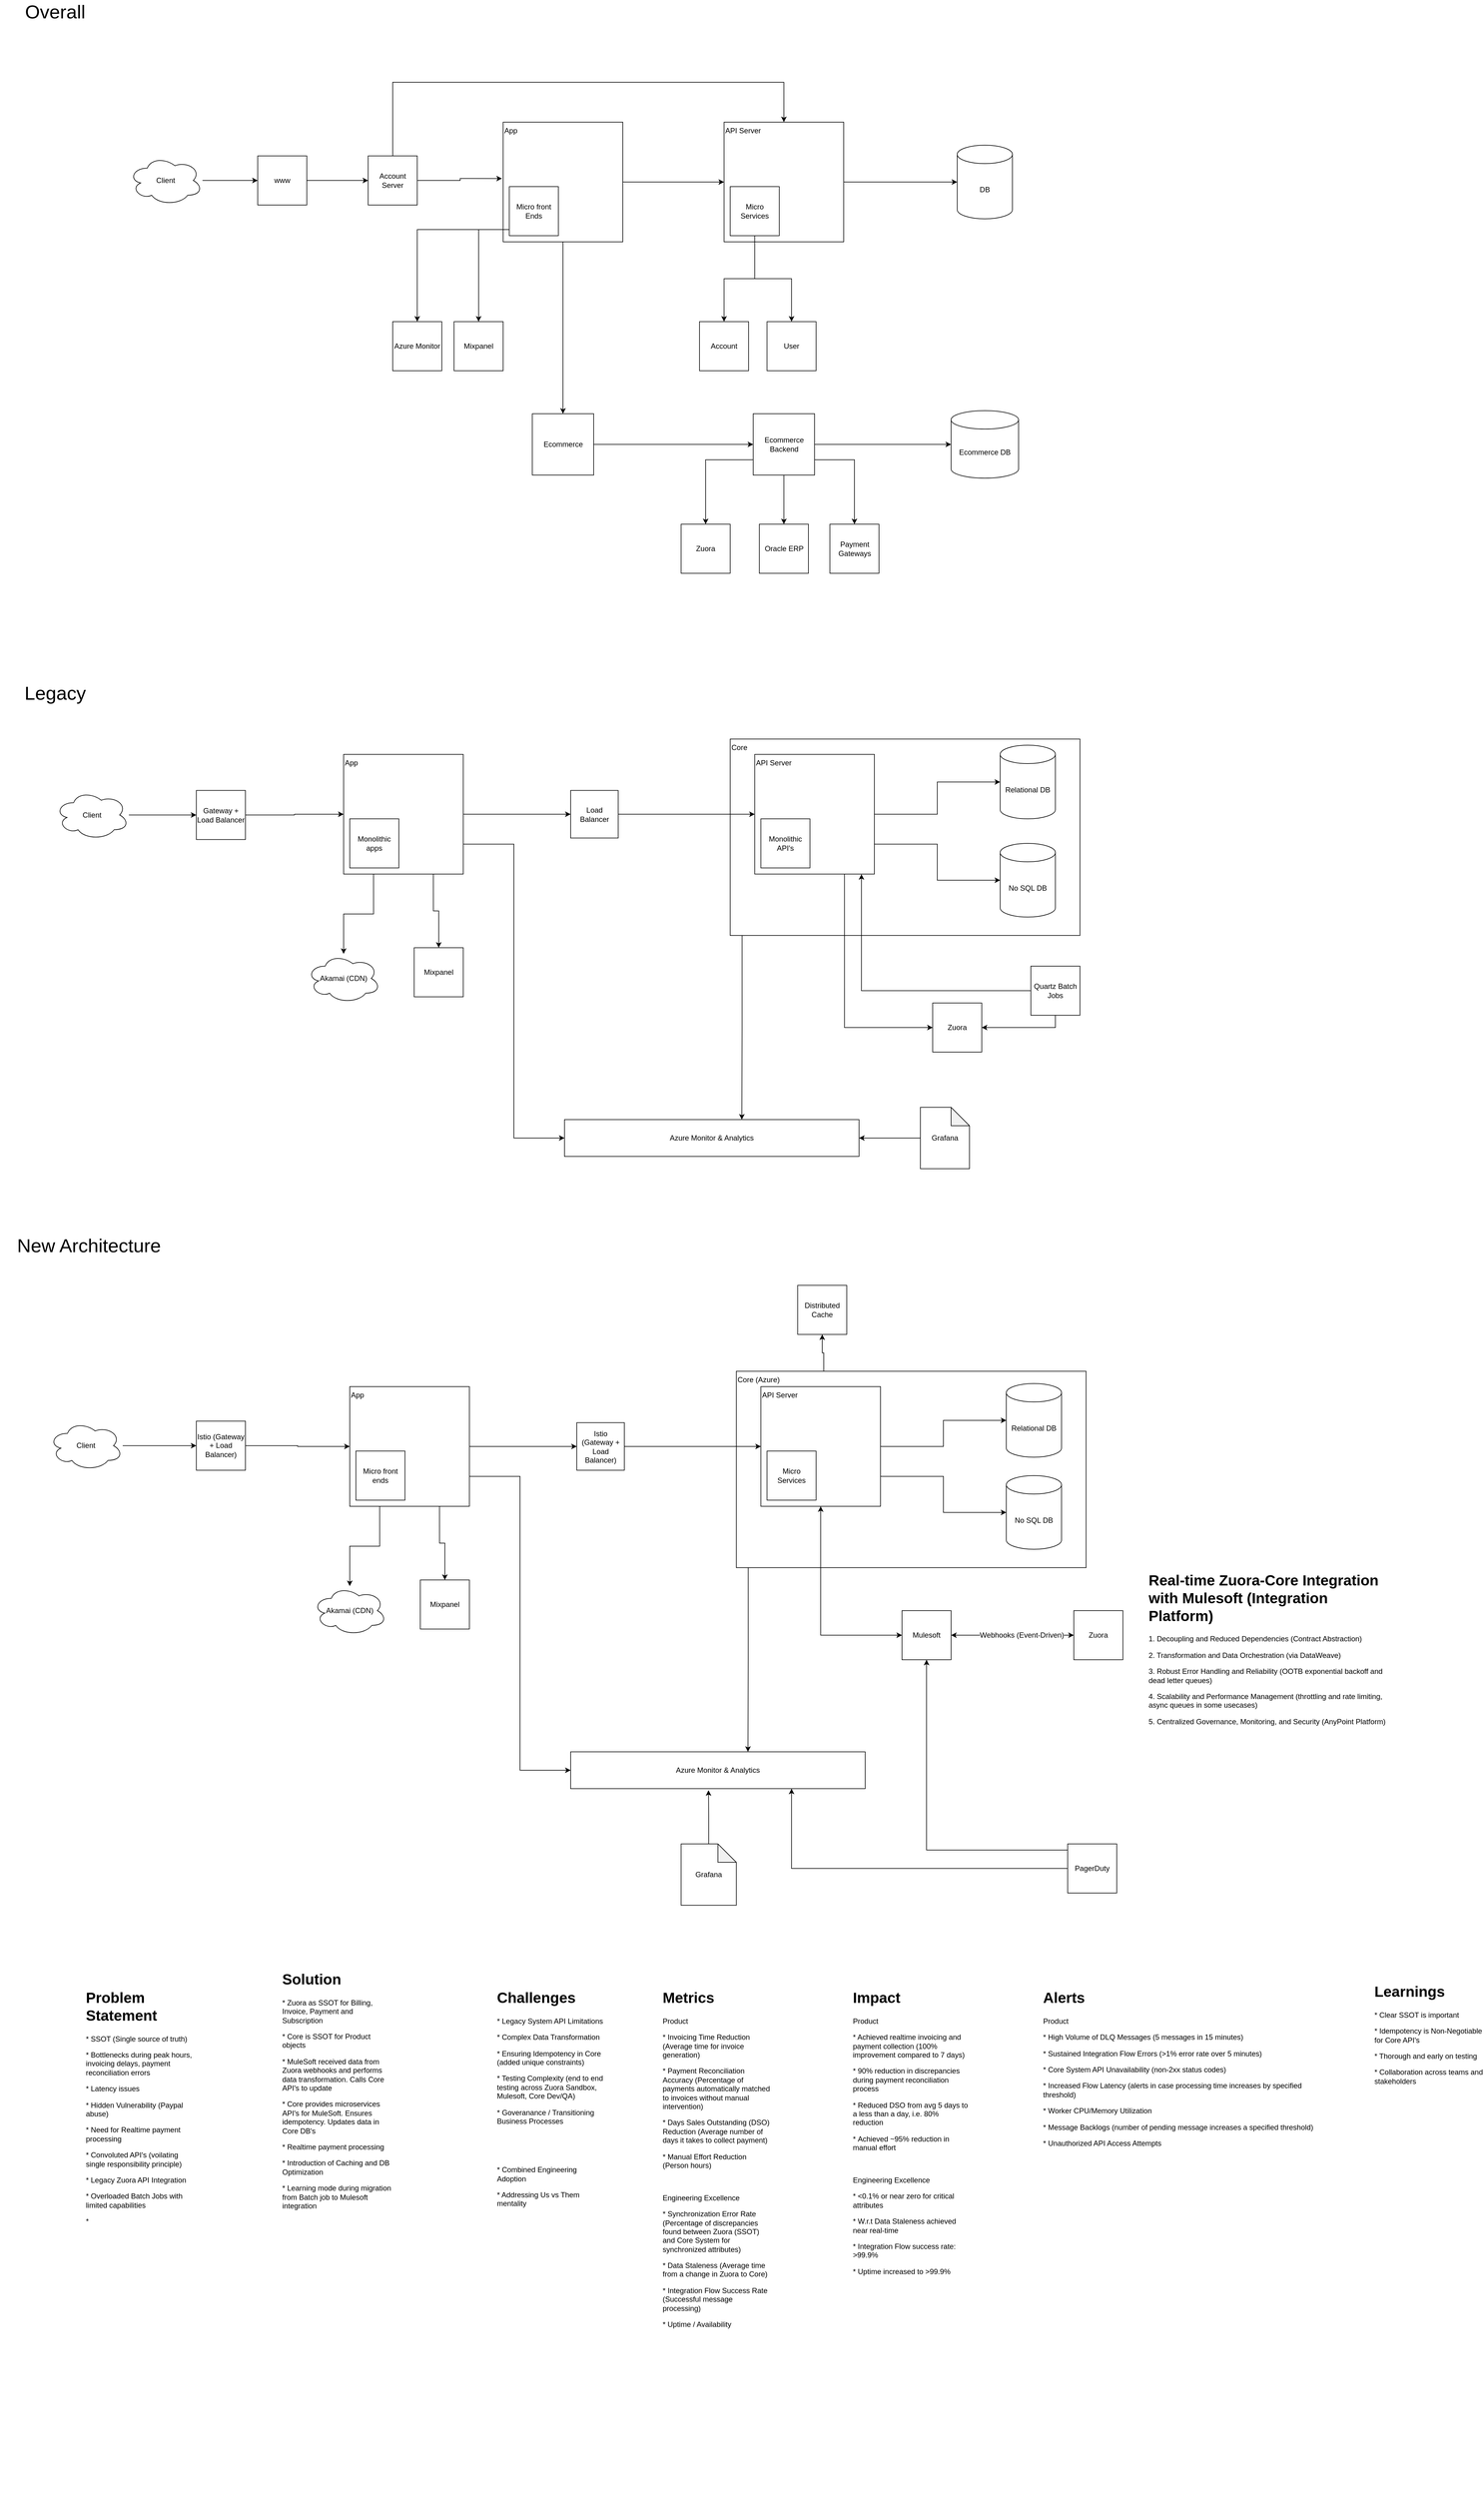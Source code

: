 <mxfile version="27.0.9">
  <diagram id="IMSYoiz-ZVZS9IROqF-L" name="docusign">
    <mxGraphModel dx="4740" dy="3552" grid="1" gridSize="10" guides="1" tooltips="1" connect="1" arrows="1" fold="1" page="1" pageScale="1" pageWidth="850" pageHeight="1100" math="0" shadow="0">
      <root>
        <mxCell id="0" />
        <mxCell id="1" parent="0" />
        <mxCell id="Cn7PhgXpEjRJoCyLhgI9-1" style="edgeStyle=orthogonalEdgeStyle;rounded=0;orthogonalLoop=1;jettySize=auto;html=1;exitX=1;exitY=0.5;exitDx=0;exitDy=0;entryX=0;entryY=0.5;entryDx=0;entryDy=0;" parent="1" source="Cn7PhgXpEjRJoCyLhgI9-5" target="Cn7PhgXpEjRJoCyLhgI9-25" edge="1">
          <mxGeometry relative="1" as="geometry" />
        </mxCell>
        <mxCell id="Cn7PhgXpEjRJoCyLhgI9-2" style="edgeStyle=orthogonalEdgeStyle;rounded=0;orthogonalLoop=1;jettySize=auto;html=1;exitX=0.75;exitY=1;exitDx=0;exitDy=0;entryX=0.5;entryY=0;entryDx=0;entryDy=0;" parent="1" source="Cn7PhgXpEjRJoCyLhgI9-5" target="Cn7PhgXpEjRJoCyLhgI9-12" edge="1">
          <mxGeometry relative="1" as="geometry" />
        </mxCell>
        <mxCell id="Cn7PhgXpEjRJoCyLhgI9-3" value="" style="edgeStyle=orthogonalEdgeStyle;rounded=0;orthogonalLoop=1;jettySize=auto;html=1;entryX=0;entryY=0.5;entryDx=0;entryDy=0;exitX=1;exitY=0.75;exitDx=0;exitDy=0;" parent="1" source="Cn7PhgXpEjRJoCyLhgI9-5" target="Cn7PhgXpEjRJoCyLhgI9-26" edge="1">
          <mxGeometry relative="1" as="geometry" />
        </mxCell>
        <mxCell id="Cn7PhgXpEjRJoCyLhgI9-4" style="edgeStyle=orthogonalEdgeStyle;rounded=0;orthogonalLoop=1;jettySize=auto;html=1;exitX=0.25;exitY=1;exitDx=0;exitDy=0;" parent="1" source="Cn7PhgXpEjRJoCyLhgI9-5" target="Cn7PhgXpEjRJoCyLhgI9-27" edge="1">
          <mxGeometry relative="1" as="geometry" />
        </mxCell>
        <mxCell id="Cn7PhgXpEjRJoCyLhgI9-5" value="App" style="whiteSpace=wrap;html=1;aspect=fixed;movable=1;resizable=1;rotatable=1;deletable=1;editable=1;locked=0;connectable=1;align=left;verticalAlign=top;" parent="1" vertex="1">
          <mxGeometry x="600" y="165" width="195" height="195" as="geometry" />
        </mxCell>
        <mxCell id="Cn7PhgXpEjRJoCyLhgI9-6" style="edgeStyle=orthogonalEdgeStyle;rounded=0;orthogonalLoop=1;jettySize=auto;html=1;entryX=0;entryY=0.5;entryDx=0;entryDy=0;" parent="1" source="Cn7PhgXpEjRJoCyLhgI9-7" target="Cn7PhgXpEjRJoCyLhgI9-9" edge="1">
          <mxGeometry relative="1" as="geometry" />
        </mxCell>
        <mxCell id="Cn7PhgXpEjRJoCyLhgI9-7" value="Client" style="ellipse;shape=cloud;whiteSpace=wrap;html=1;" parent="1" vertex="1">
          <mxGeometry x="130" y="223.75" width="120" height="80" as="geometry" />
        </mxCell>
        <mxCell id="Cn7PhgXpEjRJoCyLhgI9-8" style="edgeStyle=orthogonalEdgeStyle;rounded=0;orthogonalLoop=1;jettySize=auto;html=1;entryX=0;entryY=0.5;entryDx=0;entryDy=0;" parent="1" source="Cn7PhgXpEjRJoCyLhgI9-9" target="Cn7PhgXpEjRJoCyLhgI9-5" edge="1">
          <mxGeometry relative="1" as="geometry">
            <mxPoint x="220" y="262.5" as="targetPoint" />
          </mxGeometry>
        </mxCell>
        <mxCell id="Cn7PhgXpEjRJoCyLhgI9-9" value="Gateway + Load Balancer" style="whiteSpace=wrap;html=1;aspect=fixed;" parent="1" vertex="1">
          <mxGeometry x="360" y="223.75" width="80" height="80" as="geometry" />
        </mxCell>
        <mxCell id="Cn7PhgXpEjRJoCyLhgI9-10" value="Core" style="rounded=0;whiteSpace=wrap;html=1;align=left;verticalAlign=top;" parent="1" vertex="1">
          <mxGeometry x="1230" y="140" width="570" height="320" as="geometry" />
        </mxCell>
        <mxCell id="Cn7PhgXpEjRJoCyLhgI9-11" value="Monolithic apps" style="whiteSpace=wrap;html=1;aspect=fixed;movable=1;resizable=1;rotatable=1;deletable=1;editable=1;locked=0;connectable=1;" parent="1" vertex="1">
          <mxGeometry x="610" y="270" width="80" height="80" as="geometry" />
        </mxCell>
        <mxCell id="Cn7PhgXpEjRJoCyLhgI9-12" value="Mixpanel" style="whiteSpace=wrap;html=1;aspect=fixed;" parent="1" vertex="1">
          <mxGeometry x="715" y="480" width="80" height="80" as="geometry" />
        </mxCell>
        <mxCell id="Cn7PhgXpEjRJoCyLhgI9-13" style="edgeStyle=orthogonalEdgeStyle;rounded=0;orthogonalLoop=1;jettySize=auto;html=1;exitX=0.034;exitY=1.001;exitDx=0;exitDy=0;entryX=0.602;entryY=0;entryDx=0;entryDy=0;entryPerimeter=0;exitPerimeter=0;" parent="1" source="Cn7PhgXpEjRJoCyLhgI9-10" target="Cn7PhgXpEjRJoCyLhgI9-26" edge="1">
          <mxGeometry relative="1" as="geometry" />
        </mxCell>
        <mxCell id="Cn7PhgXpEjRJoCyLhgI9-14" style="edgeStyle=orthogonalEdgeStyle;rounded=0;orthogonalLoop=1;jettySize=auto;html=1;exitX=0.75;exitY=1;exitDx=0;exitDy=0;entryX=0;entryY=0.5;entryDx=0;entryDy=0;" parent="1" source="Cn7PhgXpEjRJoCyLhgI9-15" target="Cn7PhgXpEjRJoCyLhgI9-19" edge="1">
          <mxGeometry relative="1" as="geometry" />
        </mxCell>
        <mxCell id="Cn7PhgXpEjRJoCyLhgI9-15" value="API Server" style="whiteSpace=wrap;html=1;aspect=fixed;movable=1;resizable=1;rotatable=1;deletable=1;editable=1;locked=0;connectable=1;align=left;verticalAlign=top;" parent="1" vertex="1">
          <mxGeometry x="1270" y="165" width="195" height="195" as="geometry" />
        </mxCell>
        <mxCell id="Cn7PhgXpEjRJoCyLhgI9-16" value="Monolithic API&#39;s" style="whiteSpace=wrap;html=1;aspect=fixed;" parent="1" vertex="1">
          <mxGeometry x="1280" y="270" width="80" height="80" as="geometry" />
        </mxCell>
        <mxCell id="Cn7PhgXpEjRJoCyLhgI9-17" value="Relational DB" style="shape=cylinder3;whiteSpace=wrap;html=1;boundedLbl=1;backgroundOutline=1;size=15;" parent="1" vertex="1">
          <mxGeometry x="1670" y="150" width="90" height="120" as="geometry" />
        </mxCell>
        <mxCell id="Cn7PhgXpEjRJoCyLhgI9-18" style="edgeStyle=orthogonalEdgeStyle;rounded=0;orthogonalLoop=1;jettySize=auto;html=1;entryX=0;entryY=0.5;entryDx=0;entryDy=0;entryPerimeter=0;" parent="1" source="Cn7PhgXpEjRJoCyLhgI9-15" target="Cn7PhgXpEjRJoCyLhgI9-17" edge="1">
          <mxGeometry relative="1" as="geometry">
            <mxPoint x="1705" y="410" as="targetPoint" />
          </mxGeometry>
        </mxCell>
        <mxCell id="Cn7PhgXpEjRJoCyLhgI9-19" value="Zuora" style="whiteSpace=wrap;html=1;aspect=fixed;align=center;verticalAlign=middle;" parent="1" vertex="1">
          <mxGeometry x="1560" y="570" width="80" height="80" as="geometry" />
        </mxCell>
        <mxCell id="Cn7PhgXpEjRJoCyLhgI9-20" value="No SQL DB" style="shape=cylinder3;whiteSpace=wrap;html=1;boundedLbl=1;backgroundOutline=1;size=15;" parent="1" vertex="1">
          <mxGeometry x="1670" y="310" width="90" height="120" as="geometry" />
        </mxCell>
        <mxCell id="Cn7PhgXpEjRJoCyLhgI9-21" style="edgeStyle=orthogonalEdgeStyle;rounded=0;orthogonalLoop=1;jettySize=auto;html=1;exitX=1;exitY=0.75;exitDx=0;exitDy=0;entryX=0;entryY=0.5;entryDx=0;entryDy=0;entryPerimeter=0;" parent="1" source="Cn7PhgXpEjRJoCyLhgI9-15" target="Cn7PhgXpEjRJoCyLhgI9-20" edge="1">
          <mxGeometry relative="1" as="geometry" />
        </mxCell>
        <mxCell id="Cn7PhgXpEjRJoCyLhgI9-22" style="edgeStyle=orthogonalEdgeStyle;rounded=0;orthogonalLoop=1;jettySize=auto;html=1;exitX=0.5;exitY=1;exitDx=0;exitDy=0;entryX=1;entryY=0.5;entryDx=0;entryDy=0;" parent="1" source="Cn7PhgXpEjRJoCyLhgI9-23" target="Cn7PhgXpEjRJoCyLhgI9-19" edge="1">
          <mxGeometry relative="1" as="geometry" />
        </mxCell>
        <mxCell id="Cn7PhgXpEjRJoCyLhgI9-23" value="Quartz Batch Jobs" style="whiteSpace=wrap;html=1;aspect=fixed;" parent="1" vertex="1">
          <mxGeometry x="1720" y="510" width="80" height="80" as="geometry" />
        </mxCell>
        <mxCell id="Cn7PhgXpEjRJoCyLhgI9-24" style="edgeStyle=orthogonalEdgeStyle;rounded=0;orthogonalLoop=1;jettySize=auto;html=1;entryX=0;entryY=0.5;entryDx=0;entryDy=0;" parent="1" source="Cn7PhgXpEjRJoCyLhgI9-25" target="Cn7PhgXpEjRJoCyLhgI9-15" edge="1">
          <mxGeometry relative="1" as="geometry" />
        </mxCell>
        <mxCell id="Cn7PhgXpEjRJoCyLhgI9-25" value="Load Balancer" style="whiteSpace=wrap;html=1;aspect=fixed;" parent="1" vertex="1">
          <mxGeometry x="970" y="223.75" width="77.5" height="77.5" as="geometry" />
        </mxCell>
        <mxCell id="Cn7PhgXpEjRJoCyLhgI9-26" value="Azure Monitor &amp;amp; Analytics" style="rounded=0;whiteSpace=wrap;html=1;" parent="1" vertex="1">
          <mxGeometry x="960" y="760" width="480" height="60" as="geometry" />
        </mxCell>
        <mxCell id="Cn7PhgXpEjRJoCyLhgI9-27" value="Akamai (CDN)" style="ellipse;shape=cloud;whiteSpace=wrap;html=1;" parent="1" vertex="1">
          <mxGeometry x="540" y="490" width="120" height="80" as="geometry" />
        </mxCell>
        <mxCell id="Cn7PhgXpEjRJoCyLhgI9-28" style="edgeStyle=orthogonalEdgeStyle;rounded=0;orthogonalLoop=1;jettySize=auto;html=1;exitX=0;exitY=0.5;exitDx=0;exitDy=0;exitPerimeter=0;" parent="1" source="Cn7PhgXpEjRJoCyLhgI9-29" target="Cn7PhgXpEjRJoCyLhgI9-26" edge="1">
          <mxGeometry relative="1" as="geometry" />
        </mxCell>
        <mxCell id="Cn7PhgXpEjRJoCyLhgI9-29" value="Grafana" style="shape=note;whiteSpace=wrap;html=1;backgroundOutline=1;darkOpacity=0.05;" parent="1" vertex="1">
          <mxGeometry x="1540" y="740" width="80" height="100" as="geometry" />
        </mxCell>
        <mxCell id="Cn7PhgXpEjRJoCyLhgI9-31" style="edgeStyle=orthogonalEdgeStyle;rounded=0;orthogonalLoop=1;jettySize=auto;html=1;entryX=0.892;entryY=1.001;entryDx=0;entryDy=0;entryPerimeter=0;" parent="1" source="Cn7PhgXpEjRJoCyLhgI9-23" target="Cn7PhgXpEjRJoCyLhgI9-15" edge="1">
          <mxGeometry relative="1" as="geometry" />
        </mxCell>
        <mxCell id="s4sbSMUPOFy0ZvzSjWqU-2" value="Legacy" style="text;html=1;align=center;verticalAlign=middle;whiteSpace=wrap;rounded=0;fontSize=31;" parent="1" vertex="1">
          <mxGeometry x="100" y="50" width="60" height="30" as="geometry" />
        </mxCell>
        <mxCell id="s4sbSMUPOFy0ZvzSjWqU-3" value="New Architecture" style="text;html=1;align=center;verticalAlign=middle;whiteSpace=wrap;rounded=0;fontSize=31;" parent="1" vertex="1">
          <mxGeometry x="40" y="950" width="290" height="30" as="geometry" />
        </mxCell>
        <mxCell id="s4sbSMUPOFy0ZvzSjWqU-4" style="edgeStyle=orthogonalEdgeStyle;rounded=0;orthogonalLoop=1;jettySize=auto;html=1;exitX=1;exitY=0.5;exitDx=0;exitDy=0;entryX=0;entryY=0.5;entryDx=0;entryDy=0;" parent="1" source="s4sbSMUPOFy0ZvzSjWqU-8" target="s4sbSMUPOFy0ZvzSjWqU-26" edge="1">
          <mxGeometry relative="1" as="geometry" />
        </mxCell>
        <mxCell id="s4sbSMUPOFy0ZvzSjWqU-5" style="edgeStyle=orthogonalEdgeStyle;rounded=0;orthogonalLoop=1;jettySize=auto;html=1;exitX=0.75;exitY=1;exitDx=0;exitDy=0;entryX=0.5;entryY=0;entryDx=0;entryDy=0;" parent="1" source="s4sbSMUPOFy0ZvzSjWqU-8" target="s4sbSMUPOFy0ZvzSjWqU-16" edge="1">
          <mxGeometry relative="1" as="geometry" />
        </mxCell>
        <mxCell id="s4sbSMUPOFy0ZvzSjWqU-6" value="" style="edgeStyle=orthogonalEdgeStyle;rounded=0;orthogonalLoop=1;jettySize=auto;html=1;entryX=0;entryY=0.5;entryDx=0;entryDy=0;exitX=1;exitY=0.75;exitDx=0;exitDy=0;" parent="1" source="s4sbSMUPOFy0ZvzSjWqU-8" target="s4sbSMUPOFy0ZvzSjWqU-27" edge="1">
          <mxGeometry relative="1" as="geometry" />
        </mxCell>
        <mxCell id="s4sbSMUPOFy0ZvzSjWqU-7" style="edgeStyle=orthogonalEdgeStyle;rounded=0;orthogonalLoop=1;jettySize=auto;html=1;exitX=0.25;exitY=1;exitDx=0;exitDy=0;" parent="1" source="s4sbSMUPOFy0ZvzSjWqU-8" target="s4sbSMUPOFy0ZvzSjWqU-28" edge="1">
          <mxGeometry relative="1" as="geometry" />
        </mxCell>
        <mxCell id="s4sbSMUPOFy0ZvzSjWqU-8" value="App" style="whiteSpace=wrap;html=1;aspect=fixed;movable=1;resizable=1;rotatable=1;deletable=1;editable=1;locked=0;connectable=1;align=left;verticalAlign=top;" parent="1" vertex="1">
          <mxGeometry x="610" y="1195" width="195" height="195" as="geometry" />
        </mxCell>
        <mxCell id="s4sbSMUPOFy0ZvzSjWqU-9" style="edgeStyle=orthogonalEdgeStyle;rounded=0;orthogonalLoop=1;jettySize=auto;html=1;entryX=0;entryY=0.5;entryDx=0;entryDy=0;" parent="1" source="s4sbSMUPOFy0ZvzSjWqU-10" target="s4sbSMUPOFy0ZvzSjWqU-12" edge="1">
          <mxGeometry relative="1" as="geometry" />
        </mxCell>
        <mxCell id="s4sbSMUPOFy0ZvzSjWqU-10" value="Client" style="ellipse;shape=cloud;whiteSpace=wrap;html=1;" parent="1" vertex="1">
          <mxGeometry x="120" y="1251.25" width="120" height="80" as="geometry" />
        </mxCell>
        <mxCell id="s4sbSMUPOFy0ZvzSjWqU-11" style="edgeStyle=orthogonalEdgeStyle;rounded=0;orthogonalLoop=1;jettySize=auto;html=1;entryX=0;entryY=0.5;entryDx=0;entryDy=0;" parent="1" source="s4sbSMUPOFy0ZvzSjWqU-12" target="s4sbSMUPOFy0ZvzSjWqU-8" edge="1">
          <mxGeometry relative="1" as="geometry">
            <mxPoint x="230" y="1292.5" as="targetPoint" />
          </mxGeometry>
        </mxCell>
        <mxCell id="s4sbSMUPOFy0ZvzSjWqU-12" value="Istio (Gateway + Load Balancer)" style="whiteSpace=wrap;html=1;aspect=fixed;" parent="1" vertex="1">
          <mxGeometry x="360" y="1251.25" width="80" height="80" as="geometry" />
        </mxCell>
        <mxCell id="s4sbSMUPOFy0ZvzSjWqU-13" style="edgeStyle=orthogonalEdgeStyle;rounded=0;orthogonalLoop=1;jettySize=auto;html=1;exitX=0.25;exitY=0;exitDx=0;exitDy=0;entryX=0.5;entryY=1;entryDx=0;entryDy=0;" parent="1" source="s4sbSMUPOFy0ZvzSjWqU-14" target="s4sbSMUPOFy0ZvzSjWqU-36" edge="1">
          <mxGeometry relative="1" as="geometry">
            <mxPoint x="1382.75" y="1100" as="targetPoint" />
          </mxGeometry>
        </mxCell>
        <mxCell id="s4sbSMUPOFy0ZvzSjWqU-14" value="Core (Azure)" style="rounded=0;whiteSpace=wrap;html=1;align=left;verticalAlign=top;" parent="1" vertex="1">
          <mxGeometry x="1240" y="1170" width="570" height="320" as="geometry" />
        </mxCell>
        <mxCell id="s4sbSMUPOFy0ZvzSjWqU-15" value="Micro front ends" style="whiteSpace=wrap;html=1;aspect=fixed;movable=1;resizable=1;rotatable=1;deletable=1;editable=1;locked=0;connectable=1;" parent="1" vertex="1">
          <mxGeometry x="620" y="1300" width="80" height="80" as="geometry" />
        </mxCell>
        <mxCell id="s4sbSMUPOFy0ZvzSjWqU-16" value="Mixpanel" style="whiteSpace=wrap;html=1;aspect=fixed;" parent="1" vertex="1">
          <mxGeometry x="725" y="1510" width="80" height="80" as="geometry" />
        </mxCell>
        <mxCell id="s4sbSMUPOFy0ZvzSjWqU-17" style="edgeStyle=orthogonalEdgeStyle;rounded=0;orthogonalLoop=1;jettySize=auto;html=1;exitX=0.034;exitY=1.001;exitDx=0;exitDy=0;entryX=0.602;entryY=0;entryDx=0;entryDy=0;entryPerimeter=0;exitPerimeter=0;" parent="1" source="s4sbSMUPOFy0ZvzSjWqU-14" target="s4sbSMUPOFy0ZvzSjWqU-27" edge="1">
          <mxGeometry relative="1" as="geometry" />
        </mxCell>
        <mxCell id="s4sbSMUPOFy0ZvzSjWqU-18" value="API Server" style="whiteSpace=wrap;html=1;aspect=fixed;movable=1;resizable=1;rotatable=1;deletable=1;editable=1;locked=0;connectable=1;align=left;verticalAlign=top;" parent="1" vertex="1">
          <mxGeometry x="1280" y="1195" width="195" height="195" as="geometry" />
        </mxCell>
        <mxCell id="s4sbSMUPOFy0ZvzSjWqU-19" value="Micro Services" style="whiteSpace=wrap;html=1;aspect=fixed;" parent="1" vertex="1">
          <mxGeometry x="1290" y="1300" width="80" height="80" as="geometry" />
        </mxCell>
        <mxCell id="s4sbSMUPOFy0ZvzSjWqU-20" value="Relational DB" style="shape=cylinder3;whiteSpace=wrap;html=1;boundedLbl=1;backgroundOutline=1;size=15;" parent="1" vertex="1">
          <mxGeometry x="1680" y="1190" width="90" height="120" as="geometry" />
        </mxCell>
        <mxCell id="s4sbSMUPOFy0ZvzSjWqU-21" style="edgeStyle=orthogonalEdgeStyle;rounded=0;orthogonalLoop=1;jettySize=auto;html=1;entryX=0;entryY=0.5;entryDx=0;entryDy=0;entryPerimeter=0;" parent="1" source="s4sbSMUPOFy0ZvzSjWqU-18" target="s4sbSMUPOFy0ZvzSjWqU-20" edge="1">
          <mxGeometry relative="1" as="geometry">
            <mxPoint x="1715" y="1440" as="targetPoint" />
          </mxGeometry>
        </mxCell>
        <mxCell id="s4sbSMUPOFy0ZvzSjWqU-22" value="Zuora" style="whiteSpace=wrap;html=1;aspect=fixed;align=center;verticalAlign=middle;" parent="1" vertex="1">
          <mxGeometry x="1790" y="1560" width="80" height="80" as="geometry" />
        </mxCell>
        <mxCell id="s4sbSMUPOFy0ZvzSjWqU-23" value="No SQL DB" style="shape=cylinder3;whiteSpace=wrap;html=1;boundedLbl=1;backgroundOutline=1;size=15;" parent="1" vertex="1">
          <mxGeometry x="1680" y="1340" width="90" height="120" as="geometry" />
        </mxCell>
        <mxCell id="s4sbSMUPOFy0ZvzSjWqU-24" style="edgeStyle=orthogonalEdgeStyle;rounded=0;orthogonalLoop=1;jettySize=auto;html=1;exitX=1;exitY=0.75;exitDx=0;exitDy=0;entryX=0;entryY=0.5;entryDx=0;entryDy=0;entryPerimeter=0;" parent="1" source="s4sbSMUPOFy0ZvzSjWqU-18" target="s4sbSMUPOFy0ZvzSjWqU-23" edge="1">
          <mxGeometry relative="1" as="geometry" />
        </mxCell>
        <mxCell id="s4sbSMUPOFy0ZvzSjWqU-25" style="edgeStyle=orthogonalEdgeStyle;rounded=0;orthogonalLoop=1;jettySize=auto;html=1;entryX=0;entryY=0.5;entryDx=0;entryDy=0;" parent="1" source="s4sbSMUPOFy0ZvzSjWqU-26" target="s4sbSMUPOFy0ZvzSjWqU-18" edge="1">
          <mxGeometry relative="1" as="geometry" />
        </mxCell>
        <mxCell id="s4sbSMUPOFy0ZvzSjWqU-26" value="Istio (Gateway + Load Balancer)" style="whiteSpace=wrap;html=1;aspect=fixed;" parent="1" vertex="1">
          <mxGeometry x="980" y="1253.75" width="77.5" height="77.5" as="geometry" />
        </mxCell>
        <mxCell id="s4sbSMUPOFy0ZvzSjWqU-27" value="Azure Monitor &amp;amp; Analytics" style="rounded=0;whiteSpace=wrap;html=1;" parent="1" vertex="1">
          <mxGeometry x="970" y="1790" width="480" height="60" as="geometry" />
        </mxCell>
        <mxCell id="s4sbSMUPOFy0ZvzSjWqU-28" value="Akamai (CDN)" style="ellipse;shape=cloud;whiteSpace=wrap;html=1;" parent="1" vertex="1">
          <mxGeometry x="550" y="1520" width="120" height="80" as="geometry" />
        </mxCell>
        <mxCell id="s4sbSMUPOFy0ZvzSjWqU-29" value="Mulesoft" style="whiteSpace=wrap;html=1;aspect=fixed;" parent="1" vertex="1">
          <mxGeometry x="1510" y="1560" width="80" height="80" as="geometry" />
        </mxCell>
        <mxCell id="s4sbSMUPOFy0ZvzSjWqU-30" value="" style="endArrow=classic;startArrow=classic;html=1;rounded=0;entryX=0;entryY=0.5;entryDx=0;entryDy=0;exitX=1;exitY=0.5;exitDx=0;exitDy=0;" parent="1" source="s4sbSMUPOFy0ZvzSjWqU-29" target="s4sbSMUPOFy0ZvzSjWqU-22" edge="1">
          <mxGeometry width="50" height="50" relative="1" as="geometry">
            <mxPoint x="1410" y="1620" as="sourcePoint" />
            <mxPoint x="1460" y="1570" as="targetPoint" />
          </mxGeometry>
        </mxCell>
        <mxCell id="s4sbSMUPOFy0ZvzSjWqU-31" value="&lt;span style=&quot;color: light-dark(rgb(0, 0, 0), rgb(255, 255, 255)); font-size: 12px; text-align: left; text-wrap-mode: wrap; background-color: transparent;&quot;&gt;Webhooks&amp;nbsp;&lt;/span&gt;&lt;span style=&quot;color: light-dark(rgb(0, 0, 0), rgb(255, 255, 255)); font-size: 12px; text-align: left; text-wrap-mode: wrap; background-color: transparent;&quot;&gt;(Event-Driven)&lt;/span&gt;" style="edgeLabel;html=1;align=center;verticalAlign=middle;resizable=0;points=[];" parent="s4sbSMUPOFy0ZvzSjWqU-30" vertex="1" connectable="0">
          <mxGeometry x="0.143" relative="1" as="geometry">
            <mxPoint as="offset" />
          </mxGeometry>
        </mxCell>
        <mxCell id="s4sbSMUPOFy0ZvzSjWqU-32" value="" style="endArrow=classic;startArrow=classic;html=1;rounded=0;entryX=0.5;entryY=1;entryDx=0;entryDy=0;exitX=0;exitY=0.5;exitDx=0;exitDy=0;edgeStyle=orthogonalEdgeStyle;" parent="1" source="s4sbSMUPOFy0ZvzSjWqU-29" target="s4sbSMUPOFy0ZvzSjWqU-18" edge="1">
          <mxGeometry width="50" height="50" relative="1" as="geometry">
            <mxPoint x="1340" y="1640" as="sourcePoint" />
            <mxPoint x="1390" y="1590" as="targetPoint" />
          </mxGeometry>
        </mxCell>
        <mxCell id="s4sbSMUPOFy0ZvzSjWqU-33" value="&lt;h1 style=&quot;margin-top: 0px;&quot;&gt;Real-time Zuora-Core Integration with Mulesoft (Integration Platform)&lt;/h1&gt;&lt;p&gt;&lt;font face=&quot;Helvetica&quot; style=&quot;font-size: 12px;&quot;&gt;1.&amp;nbsp;&lt;span style=&quot;background-color: transparent; white-space-collapse: preserve; color: light-dark(rgb(0, 0, 0), rgb(255, 255, 255));&quot;&gt;Decoupling and Reduced Dependencies (Contract Abstraction)&lt;/span&gt;&lt;/font&gt;&lt;/p&gt;&lt;p&gt;&lt;font style=&quot;font-size: 12px;&quot; face=&quot;Helvetica&quot;&gt;&lt;span style=&quot;background-color: transparent; white-space-collapse: preserve; color: light-dark(rgb(0, 0, 0), rgb(255, 255, 255));&quot;&gt;2. &lt;/span&gt;&lt;span style=&quot;background-color: transparent; white-space-collapse: preserve; color: light-dark(rgb(0, 0, 0), rgb(255, 255, 255));&quot;&gt;Transformation and Data Orchestration (via DataWeave)&lt;/span&gt;&lt;/font&gt;&lt;/p&gt;&lt;p&gt;&lt;font style=&quot;font-size: 12px;&quot; face=&quot;Helvetica&quot;&gt;&lt;span style=&quot;white-space-collapse: preserve;&quot;&gt;3. &lt;/span&gt;&lt;span style=&quot;background-color: transparent; white-space-collapse: preserve; color: light-dark(rgb(0, 0, 0), rgb(255, 255, 255));&quot;&gt;Robust Error Handling and Reliability (OOTB exponential backoff and dead letter queues)&lt;/span&gt;&lt;/font&gt;&lt;/p&gt;&lt;p&gt;&lt;font style=&quot;font-size: 12px;&quot; face=&quot;Helvetica&quot;&gt;&lt;span style=&quot;background-color: transparent; white-space-collapse: preserve; color: light-dark(rgb(0, 0, 0), rgb(255, 255, 255));&quot;&gt;4. &lt;/span&gt;&lt;span style=&quot;background-color: transparent; white-space-collapse: preserve; color: light-dark(rgb(0, 0, 0), rgb(255, 255, 255));&quot;&gt;Scalability and Performance Management (throttling and rate limiting, async queues in some usecases)&lt;/span&gt;&lt;/font&gt;&lt;/p&gt;&lt;p&gt;&lt;font style=&quot;font-size: 12px;&quot; face=&quot;Helvetica&quot;&gt;&lt;span style=&quot;background-color: transparent; white-space-collapse: preserve; color: light-dark(rgb(0, 0, 0), rgb(255, 255, 255));&quot;&gt;5. &lt;/span&gt;&lt;span style=&quot;background-color: transparent; white-space-collapse: preserve; color: light-dark(rgb(0, 0, 0), rgb(255, 255, 255));&quot;&gt;Centralized Governance, Monitoring, and Security (AnyPoint Platform)&lt;/span&gt;&lt;/font&gt;&lt;/p&gt;&lt;p&gt;&lt;font style=&quot;font-size: 12px;&quot; face=&quot;Helvetica&quot;&gt;&lt;span style=&quot;background-color: transparent; white-space-collapse: preserve; color: light-dark(rgb(0, 0, 0), rgb(255, 255, 255));&quot;&gt;&lt;br&gt;&lt;/span&gt;&lt;/font&gt;&lt;/p&gt;&lt;div&gt;&lt;br&gt;&lt;/div&gt;" style="text;html=1;whiteSpace=wrap;overflow=hidden;rounded=0;" parent="1" vertex="1">
          <mxGeometry x="1910" y="1490" width="400" height="320" as="geometry" />
        </mxCell>
        <mxCell id="s4sbSMUPOFy0ZvzSjWqU-34" style="edgeStyle=orthogonalEdgeStyle;rounded=0;orthogonalLoop=1;jettySize=auto;html=1;entryX=0.468;entryY=1.042;entryDx=0;entryDy=0;entryPerimeter=0;" parent="1" source="s4sbSMUPOFy0ZvzSjWqU-35" target="s4sbSMUPOFy0ZvzSjWqU-27" edge="1">
          <mxGeometry relative="1" as="geometry" />
        </mxCell>
        <mxCell id="s4sbSMUPOFy0ZvzSjWqU-35" value="Grafana" style="shape=note;whiteSpace=wrap;html=1;backgroundOutline=1;darkOpacity=0.05;" parent="1" vertex="1">
          <mxGeometry x="1150" y="1940" width="90" height="100" as="geometry" />
        </mxCell>
        <mxCell id="s4sbSMUPOFy0ZvzSjWqU-36" value="Distributed Cache" style="whiteSpace=wrap;html=1;aspect=fixed;" parent="1" vertex="1">
          <mxGeometry x="1340" y="1030" width="80" height="80" as="geometry" />
        </mxCell>
        <mxCell id="s4sbSMUPOFy0ZvzSjWqU-37" style="edgeStyle=orthogonalEdgeStyle;rounded=0;orthogonalLoop=1;jettySize=auto;html=1;entryX=0.75;entryY=1;entryDx=0;entryDy=0;" parent="1" source="s4sbSMUPOFy0ZvzSjWqU-39" target="s4sbSMUPOFy0ZvzSjWqU-27" edge="1">
          <mxGeometry relative="1" as="geometry" />
        </mxCell>
        <mxCell id="s4sbSMUPOFy0ZvzSjWqU-38" style="edgeStyle=orthogonalEdgeStyle;rounded=0;orthogonalLoop=1;jettySize=auto;html=1;" parent="1" source="s4sbSMUPOFy0ZvzSjWqU-39" target="s4sbSMUPOFy0ZvzSjWqU-29" edge="1">
          <mxGeometry relative="1" as="geometry">
            <Array as="points">
              <mxPoint x="1550" y="1950" />
            </Array>
          </mxGeometry>
        </mxCell>
        <mxCell id="s4sbSMUPOFy0ZvzSjWqU-39" value="PagerDuty" style="whiteSpace=wrap;html=1;aspect=fixed;" parent="1" vertex="1">
          <mxGeometry x="1780" y="1940" width="80" height="80" as="geometry" />
        </mxCell>
        <mxCell id="s4sbSMUPOFy0ZvzSjWqU-40" value="&lt;h1 style=&quot;margin-top: 0px;&quot;&gt;Metrics&lt;/h1&gt;&lt;p&gt;Product&lt;/p&gt;&lt;p&gt;* Invoicing Time Reduction (Average time for invoice generation)&lt;/p&gt;&lt;p&gt;* Payment Reconciliation Accuracy (Percentage of payments automatically matched to invoices without manual intervention)&lt;/p&gt;&lt;p&gt;* Days Sales Outstanding (DSO) Reduction (Average number of days it takes to collect payment)&lt;/p&gt;&lt;p&gt;*&amp;nbsp;Manual Effort Reduction (Person hours)&lt;/p&gt;&lt;p&gt;&lt;br&gt;&lt;/p&gt;&lt;p&gt;Engineering Excellence&lt;/p&gt;&lt;p&gt;*&amp;nbsp;Synchronization Error Rate (Percentage of discrepancies found between Zuora (SSOT) and Core System for synchronized attributes)&lt;/p&gt;&lt;p&gt;*&amp;nbsp;Data Staleness (Average time from a change in Zuora to Core)&lt;/p&gt;&lt;p&gt;*&amp;nbsp;Integration Flow Success Rate (Successful message processing)&lt;/p&gt;&lt;p&gt;* Uptime / Availability&lt;br&gt;&lt;/p&gt;" style="text;html=1;whiteSpace=wrap;overflow=hidden;rounded=0;" parent="1" vertex="1">
          <mxGeometry x="1117.5" y="2170" width="180" height="830" as="geometry" />
        </mxCell>
        <mxCell id="s4sbSMUPOFy0ZvzSjWqU-41" value="&lt;h1 style=&quot;margin-top: 0px;&quot;&gt;Problem Statement&lt;/h1&gt;&lt;p&gt;* SSOT (Single source of truth)&lt;/p&gt;&lt;p&gt;* Bottlenecks during peak hours, invoicing delays, payment reconciliation errors&lt;/p&gt;&lt;p&gt;* Latency issues&lt;/p&gt;&lt;p&gt;* Hidden Vulnerability (Paypal abuse)&lt;/p&gt;&lt;p&gt;* Need for Realtime payment processing&lt;/p&gt;&lt;p&gt;* Convoluted API&#39;s (voilating single responsibility principle)&lt;/p&gt;&lt;p&gt;* Legacy Zuora API Integration&lt;/p&gt;&lt;p&gt;* Overloaded Batch Jobs with limited capabilities&lt;/p&gt;&lt;p&gt;*&amp;nbsp;&lt;/p&gt;" style="text;html=1;whiteSpace=wrap;overflow=hidden;rounded=0;" parent="1" vertex="1">
          <mxGeometry x="177.5" y="2170" width="180" height="470" as="geometry" />
        </mxCell>
        <mxCell id="s4sbSMUPOFy0ZvzSjWqU-42" value="&lt;h1 style=&quot;margin-top: 0px;&quot;&gt;Solution&lt;/h1&gt;&lt;p&gt;* Zuora as SSOT for Billing, Invoice, Payment and Subscription&lt;/p&gt;&lt;p&gt;* Core is SSOT for Product objects&lt;/p&gt;&lt;p&gt;* MuleSoft received data from Zuora webhooks and performs data transformation. Calls Core API&#39;s to update&lt;/p&gt;&lt;p&gt;* Core provides microservices API&#39;s for MuleSoft. Ensures idempotency. Updates data in Core DB&#39;s&lt;/p&gt;&lt;p&gt;* Realtime payment processing&amp;nbsp;&lt;/p&gt;&lt;p&gt;* Introduction of Caching and DB Optimization&lt;/p&gt;&lt;p&gt;* Learning mode during migration from Batch job to Mulesoft integration&lt;/p&gt;" style="text;html=1;whiteSpace=wrap;overflow=hidden;rounded=0;" parent="1" vertex="1">
          <mxGeometry x="497.5" y="2140" width="180" height="550" as="geometry" />
        </mxCell>
        <mxCell id="s4sbSMUPOFy0ZvzSjWqU-43" value="&lt;h1 style=&quot;margin-top: 0px;&quot;&gt;Impact&lt;/h1&gt;&lt;p&gt;Product&lt;/p&gt;&lt;p&gt;* Achieved realtime invoicing and payment collection (100% improvement compared to 7 days)&lt;/p&gt;&lt;p&gt;* 90% reduction in discrepancies during payment reconciliation process&lt;/p&gt;&lt;p&gt;* Reduced DSO from avg 5 days to a less than a day, i.e. 80% reduction&lt;/p&gt;&lt;p&gt;*&amp;nbsp;Achieved ~95% reduction in manual effort&lt;/p&gt;&lt;p&gt;&lt;br&gt;&lt;/p&gt;&lt;p&gt;Engineering Excellence&lt;/p&gt;&lt;p&gt;*&amp;nbsp;&amp;lt;0.1% or near zero for critical attributes&lt;/p&gt;&lt;p&gt;* W.r.t Data Staleness achieved near real-time&amp;nbsp;&lt;/p&gt;&lt;p&gt;* Integration Flow success rate: &amp;gt;99.9%&lt;/p&gt;&lt;p&gt;* Uptime increased to &amp;gt;99.9%&lt;/p&gt;" style="text;html=1;whiteSpace=wrap;overflow=hidden;rounded=0;" parent="1" vertex="1">
          <mxGeometry x="1427.5" y="2170" width="190" height="600" as="geometry" />
        </mxCell>
        <mxCell id="s4sbSMUPOFy0ZvzSjWqU-44" value="&lt;h1 style=&quot;margin-top: 0px;&quot;&gt;Learnings&lt;/h1&gt;&lt;p&gt;*&amp;nbsp;Clear SSOT is important&lt;/p&gt;&lt;p&gt;*&amp;nbsp;Idempotency is Non-Negotiable for Core API&#39;s&lt;/p&gt;&lt;p&gt;* Thorough and early on testing&lt;/p&gt;&lt;p&gt;* Collaboration across teams and stakeholders&lt;/p&gt;" style="text;html=1;whiteSpace=wrap;overflow=hidden;rounded=0;" parent="1" vertex="1">
          <mxGeometry x="2277.5" y="2160" width="180" height="560" as="geometry" />
        </mxCell>
        <mxCell id="s4sbSMUPOFy0ZvzSjWqU-45" value="&lt;h1 style=&quot;margin-top: 0px;&quot;&gt;Challenges&lt;/h1&gt;&lt;p&gt;*&amp;nbsp;Legacy System API Limitations&lt;/p&gt;&lt;p&gt;* Complex Data Transformation&lt;/p&gt;&lt;p&gt;*&amp;nbsp;Ensuring Idempotency in Core (added unique constraints)&lt;/p&gt;&lt;p&gt;*&amp;nbsp;Testing Complexity (end to end testing across Zuora Sandbox, Mulesoft, Core Dev/QA)&lt;/p&gt;&lt;p&gt;* Goveranance /&amp;nbsp;Transitioning Business Processes&lt;/p&gt;&lt;p&gt;&lt;br&gt;&lt;/p&gt;&lt;p&gt;&lt;br&gt;&lt;/p&gt;&lt;p&gt;* Combined Engineering Adoption&lt;/p&gt;&lt;p&gt;* Addressing Us vs Them mentality&lt;/p&gt;&lt;p&gt;&lt;br&gt;&lt;/p&gt;" style="text;html=1;whiteSpace=wrap;overflow=hidden;rounded=0;" parent="1" vertex="1">
          <mxGeometry x="847.5" y="2170" width="180" height="430" as="geometry" />
        </mxCell>
        <mxCell id="s4sbSMUPOFy0ZvzSjWqU-46" value="&lt;h1 style=&quot;margin-top: 0px;&quot;&gt;Alerts&lt;/h1&gt;&lt;p&gt;&lt;span style=&quot;background-color: transparent; color: light-dark(rgb(0, 0, 0), rgb(255, 255, 255));&quot;&gt;Product&lt;/span&gt;&lt;/p&gt;&lt;p&gt;&lt;span style=&quot;background-color: transparent; color: light-dark(rgb(0, 0, 0), rgb(255, 255, 255));&quot;&gt;*&amp;nbsp;&lt;/span&gt;&lt;span style=&quot;background-color: transparent;&quot;&gt;High Volume of DLQ Messages (&lt;/span&gt;&lt;span style=&quot;background-color: transparent;&quot;&gt;5 messages in 15 minutes&lt;/span&gt;&lt;span style=&quot;background-color: transparent; color: light-dark(rgb(0, 0, 0), rgb(255, 255, 255));&quot;&gt;)&lt;/span&gt;&lt;/p&gt;&lt;p&gt;*&amp;nbsp;Sustained Integration Flow Errors (&amp;gt;1% error rate over 5 minutes)&lt;/p&gt;&lt;p&gt;*&amp;nbsp;Core System API Unavailability (non-2xx status codes)&lt;/p&gt;&lt;p&gt;*&amp;nbsp;Increased Flow Latency (alerts in case processing time increases by specified threshold)&lt;/p&gt;&lt;p&gt;* Worker CPU/Memory Utilization&lt;/p&gt;&lt;p&gt;*&amp;nbsp;Message Backlogs (number of pending message increases a specified threshold)&lt;/p&gt;&lt;p&gt;*&amp;nbsp;Unauthorized API Access Attempts&amp;nbsp;&lt;/p&gt;&lt;p&gt;&lt;br&gt;&lt;/p&gt;" style="text;html=1;whiteSpace=wrap;overflow=hidden;rounded=0;" parent="1" vertex="1">
          <mxGeometry x="1737.5" y="2170" width="465" height="310" as="geometry" />
        </mxCell>
        <mxCell id="s4sbSMUPOFy0ZvzSjWqU-47" value="" style="edgeStyle=orthogonalEdgeStyle;rounded=0;orthogonalLoop=1;jettySize=auto;html=1;" parent="1" source="s4sbSMUPOFy0ZvzSjWqU-49" target="s4sbSMUPOFy0ZvzSjWqU-62" edge="1">
          <mxGeometry relative="1" as="geometry" />
        </mxCell>
        <mxCell id="s4sbSMUPOFy0ZvzSjWqU-48" style="edgeStyle=orthogonalEdgeStyle;rounded=0;orthogonalLoop=1;jettySize=auto;html=1;" parent="1" source="s4sbSMUPOFy0ZvzSjWqU-49" target="s4sbSMUPOFy0ZvzSjWqU-74" edge="1">
          <mxGeometry relative="1" as="geometry" />
        </mxCell>
        <mxCell id="s4sbSMUPOFy0ZvzSjWqU-49" value="App" style="whiteSpace=wrap;html=1;aspect=fixed;movable=1;resizable=1;rotatable=1;deletable=1;editable=1;locked=0;connectable=1;align=left;verticalAlign=top;" parent="1" vertex="1">
          <mxGeometry x="860" y="-865" width="195" height="195" as="geometry" />
        </mxCell>
        <mxCell id="s4sbSMUPOFy0ZvzSjWqU-50" style="edgeStyle=orthogonalEdgeStyle;rounded=0;orthogonalLoop=1;jettySize=auto;html=1;entryX=0;entryY=0.5;entryDx=0;entryDy=0;" parent="1" source="s4sbSMUPOFy0ZvzSjWqU-51" target="s4sbSMUPOFy0ZvzSjWqU-53" edge="1">
          <mxGeometry relative="1" as="geometry" />
        </mxCell>
        <mxCell id="s4sbSMUPOFy0ZvzSjWqU-51" value="Client" style="ellipse;shape=cloud;whiteSpace=wrap;html=1;" parent="1" vertex="1">
          <mxGeometry x="250" y="-810" width="120" height="80" as="geometry" />
        </mxCell>
        <mxCell id="s4sbSMUPOFy0ZvzSjWqU-52" style="edgeStyle=orthogonalEdgeStyle;rounded=0;orthogonalLoop=1;jettySize=auto;html=1;entryX=0;entryY=0.5;entryDx=0;entryDy=0;" parent="1" source="s4sbSMUPOFy0ZvzSjWqU-53" target="s4sbSMUPOFy0ZvzSjWqU-55" edge="1">
          <mxGeometry relative="1" as="geometry" />
        </mxCell>
        <mxCell id="s4sbSMUPOFy0ZvzSjWqU-53" value="www" style="whiteSpace=wrap;html=1;aspect=fixed;" parent="1" vertex="1">
          <mxGeometry x="460" y="-810" width="80" height="80" as="geometry" />
        </mxCell>
        <mxCell id="s4sbSMUPOFy0ZvzSjWqU-54" style="edgeStyle=orthogonalEdgeStyle;rounded=0;orthogonalLoop=1;jettySize=auto;html=1;entryX=0.5;entryY=0;entryDx=0;entryDy=0;" parent="1" source="s4sbSMUPOFy0ZvzSjWqU-55" target="s4sbSMUPOFy0ZvzSjWqU-62" edge="1">
          <mxGeometry relative="1" as="geometry">
            <mxPoint x="680" y="-1040" as="targetPoint" />
            <Array as="points">
              <mxPoint x="680" y="-930" />
              <mxPoint x="1318" y="-930" />
            </Array>
          </mxGeometry>
        </mxCell>
        <mxCell id="s4sbSMUPOFy0ZvzSjWqU-55" value="Account Server" style="whiteSpace=wrap;html=1;aspect=fixed;" parent="1" vertex="1">
          <mxGeometry x="640" y="-810" width="80" height="80" as="geometry" />
        </mxCell>
        <mxCell id="s4sbSMUPOFy0ZvzSjWqU-56" value="" style="edgeStyle=orthogonalEdgeStyle;rounded=0;orthogonalLoop=1;jettySize=auto;html=1;" parent="1" source="s4sbSMUPOFy0ZvzSjWqU-58" target="s4sbSMUPOFy0ZvzSjWqU-59" edge="1">
          <mxGeometry relative="1" as="geometry">
            <Array as="points">
              <mxPoint x="720" y="-690" />
            </Array>
          </mxGeometry>
        </mxCell>
        <mxCell id="s4sbSMUPOFy0ZvzSjWqU-57" style="edgeStyle=orthogonalEdgeStyle;rounded=0;orthogonalLoop=1;jettySize=auto;html=1;entryX=0.5;entryY=0;entryDx=0;entryDy=0;" parent="1" source="s4sbSMUPOFy0ZvzSjWqU-58" target="s4sbSMUPOFy0ZvzSjWqU-61" edge="1">
          <mxGeometry relative="1" as="geometry">
            <Array as="points">
              <mxPoint x="820" y="-690" />
            </Array>
          </mxGeometry>
        </mxCell>
        <mxCell id="s4sbSMUPOFy0ZvzSjWqU-58" value="Micro front Ends" style="whiteSpace=wrap;html=1;aspect=fixed;movable=1;resizable=1;rotatable=1;deletable=1;editable=1;locked=0;connectable=1;" parent="1" vertex="1">
          <mxGeometry x="870" y="-760" width="80" height="80" as="geometry" />
        </mxCell>
        <mxCell id="s4sbSMUPOFy0ZvzSjWqU-59" value="Azure Monitor" style="whiteSpace=wrap;html=1;aspect=fixed;" parent="1" vertex="1">
          <mxGeometry x="680" y="-540" width="80" height="80" as="geometry" />
        </mxCell>
        <mxCell id="s4sbSMUPOFy0ZvzSjWqU-60" style="edgeStyle=orthogonalEdgeStyle;rounded=0;orthogonalLoop=1;jettySize=auto;html=1;entryX=-0.01;entryY=0.471;entryDx=0;entryDy=0;entryPerimeter=0;" parent="1" source="s4sbSMUPOFy0ZvzSjWqU-55" target="s4sbSMUPOFy0ZvzSjWqU-49" edge="1">
          <mxGeometry relative="1" as="geometry" />
        </mxCell>
        <mxCell id="s4sbSMUPOFy0ZvzSjWqU-61" value="Mixpanel" style="whiteSpace=wrap;html=1;aspect=fixed;" parent="1" vertex="1">
          <mxGeometry x="780" y="-540" width="80" height="80" as="geometry" />
        </mxCell>
        <mxCell id="s4sbSMUPOFy0ZvzSjWqU-62" value="API Server" style="whiteSpace=wrap;html=1;aspect=fixed;movable=1;resizable=1;rotatable=1;deletable=1;editable=1;locked=0;connectable=1;align=left;verticalAlign=top;" parent="1" vertex="1">
          <mxGeometry x="1220" y="-865" width="195" height="195" as="geometry" />
        </mxCell>
        <mxCell id="s4sbSMUPOFy0ZvzSjWqU-63" style="edgeStyle=orthogonalEdgeStyle;rounded=0;orthogonalLoop=1;jettySize=auto;html=1;entryX=0.5;entryY=0;entryDx=0;entryDy=0;" parent="1" source="s4sbSMUPOFy0ZvzSjWqU-65" target="s4sbSMUPOFy0ZvzSjWqU-66" edge="1">
          <mxGeometry relative="1" as="geometry">
            <mxPoint x="1240" y="-550" as="targetPoint" />
          </mxGeometry>
        </mxCell>
        <mxCell id="s4sbSMUPOFy0ZvzSjWqU-64" style="edgeStyle=orthogonalEdgeStyle;rounded=0;orthogonalLoop=1;jettySize=auto;html=1;entryX=0.5;entryY=0;entryDx=0;entryDy=0;" parent="1" source="s4sbSMUPOFy0ZvzSjWqU-65" target="s4sbSMUPOFy0ZvzSjWqU-67" edge="1">
          <mxGeometry relative="1" as="geometry">
            <mxPoint x="1340" y="-540" as="targetPoint" />
          </mxGeometry>
        </mxCell>
        <mxCell id="s4sbSMUPOFy0ZvzSjWqU-65" value="Micro Services" style="whiteSpace=wrap;html=1;aspect=fixed;" parent="1" vertex="1">
          <mxGeometry x="1230" y="-760" width="80" height="80" as="geometry" />
        </mxCell>
        <mxCell id="s4sbSMUPOFy0ZvzSjWqU-66" value="Account" style="whiteSpace=wrap;html=1;aspect=fixed;" parent="1" vertex="1">
          <mxGeometry x="1180" y="-540" width="80" height="80" as="geometry" />
        </mxCell>
        <mxCell id="s4sbSMUPOFy0ZvzSjWqU-67" value="User" style="whiteSpace=wrap;html=1;aspect=fixed;" parent="1" vertex="1">
          <mxGeometry x="1290" y="-540" width="80" height="80" as="geometry" />
        </mxCell>
        <mxCell id="s4sbSMUPOFy0ZvzSjWqU-68" value="DB" style="shape=cylinder3;whiteSpace=wrap;html=1;boundedLbl=1;backgroundOutline=1;size=15;" parent="1" vertex="1">
          <mxGeometry x="1600" y="-827.5" width="90" height="120" as="geometry" />
        </mxCell>
        <mxCell id="s4sbSMUPOFy0ZvzSjWqU-69" style="edgeStyle=orthogonalEdgeStyle;rounded=0;orthogonalLoop=1;jettySize=auto;html=1;entryX=0;entryY=0.5;entryDx=0;entryDy=0;entryPerimeter=0;" parent="1" source="s4sbSMUPOFy0ZvzSjWqU-62" target="s4sbSMUPOFy0ZvzSjWqU-68" edge="1">
          <mxGeometry relative="1" as="geometry" />
        </mxCell>
        <mxCell id="s4sbSMUPOFy0ZvzSjWqU-70" style="edgeStyle=orthogonalEdgeStyle;rounded=0;orthogonalLoop=1;jettySize=auto;html=1;entryX=0;entryY=0.5;entryDx=0;entryDy=0;" parent="1" source="s4sbSMUPOFy0ZvzSjWqU-74" target="s4sbSMUPOFy0ZvzSjWqU-76" edge="1">
          <mxGeometry relative="1" as="geometry">
            <mxPoint x="1230" y="-310" as="targetPoint" />
          </mxGeometry>
        </mxCell>
        <mxCell id="s4sbSMUPOFy0ZvzSjWqU-71" value="" style="edgeStyle=orthogonalEdgeStyle;rounded=0;orthogonalLoop=1;jettySize=auto;html=1;exitX=0;exitY=0.75;exitDx=0;exitDy=0;" parent="1" source="s4sbSMUPOFy0ZvzSjWqU-76" target="s4sbSMUPOFy0ZvzSjWqU-78" edge="1">
          <mxGeometry relative="1" as="geometry" />
        </mxCell>
        <mxCell id="s4sbSMUPOFy0ZvzSjWqU-72" style="edgeStyle=orthogonalEdgeStyle;rounded=0;orthogonalLoop=1;jettySize=auto;html=1;exitX=0.5;exitY=1;exitDx=0;exitDy=0;entryX=0.5;entryY=0;entryDx=0;entryDy=0;" parent="1" source="s4sbSMUPOFy0ZvzSjWqU-76" target="s4sbSMUPOFy0ZvzSjWqU-79" edge="1">
          <mxGeometry relative="1" as="geometry" />
        </mxCell>
        <mxCell id="s4sbSMUPOFy0ZvzSjWqU-73" style="edgeStyle=orthogonalEdgeStyle;rounded=0;orthogonalLoop=1;jettySize=auto;html=1;exitX=1;exitY=0.75;exitDx=0;exitDy=0;entryX=0.5;entryY=0;entryDx=0;entryDy=0;" parent="1" source="s4sbSMUPOFy0ZvzSjWqU-76" target="s4sbSMUPOFy0ZvzSjWqU-80" edge="1">
          <mxGeometry relative="1" as="geometry">
            <mxPoint x="1080" y="-190" as="targetPoint" />
          </mxGeometry>
        </mxCell>
        <mxCell id="s4sbSMUPOFy0ZvzSjWqU-74" value="Ecommerce" style="whiteSpace=wrap;html=1;aspect=fixed;align=center;verticalAlign=middle;" parent="1" vertex="1">
          <mxGeometry x="907.5" y="-390" width="100" height="100" as="geometry" />
        </mxCell>
        <mxCell id="s4sbSMUPOFy0ZvzSjWqU-75" value="" style="edgeStyle=orthogonalEdgeStyle;rounded=0;orthogonalLoop=1;jettySize=auto;html=1;" parent="1" source="s4sbSMUPOFy0ZvzSjWqU-76" target="s4sbSMUPOFy0ZvzSjWqU-77" edge="1">
          <mxGeometry relative="1" as="geometry" />
        </mxCell>
        <mxCell id="s4sbSMUPOFy0ZvzSjWqU-76" value="Ecommerce Backend" style="whiteSpace=wrap;html=1;aspect=fixed;" parent="1" vertex="1">
          <mxGeometry x="1267.5" y="-390" width="100" height="100" as="geometry" />
        </mxCell>
        <mxCell id="s4sbSMUPOFy0ZvzSjWqU-77" value="Ecommerce DB" style="whiteSpace=wrap;html=1;aspect=fixed;shape=cylinder3;boundedLbl=1;backgroundOutline=1;size=15;" parent="1" vertex="1">
          <mxGeometry x="1590" y="-395" width="110" height="110" as="geometry" />
        </mxCell>
        <mxCell id="s4sbSMUPOFy0ZvzSjWqU-78" value="Zuora" style="whiteSpace=wrap;html=1;aspect=fixed;align=center;verticalAlign=middle;" parent="1" vertex="1">
          <mxGeometry x="1150" y="-210" width="80" height="80" as="geometry" />
        </mxCell>
        <mxCell id="s4sbSMUPOFy0ZvzSjWqU-79" value="Oracle ERP" style="whiteSpace=wrap;html=1;aspect=fixed;" parent="1" vertex="1">
          <mxGeometry x="1277.5" y="-210" width="80" height="80" as="geometry" />
        </mxCell>
        <mxCell id="s4sbSMUPOFy0ZvzSjWqU-80" value="Payment Gateways" style="whiteSpace=wrap;html=1;aspect=fixed;" parent="1" vertex="1">
          <mxGeometry x="1392.5" y="-210" width="80" height="80" as="geometry" />
        </mxCell>
        <mxCell id="s4sbSMUPOFy0ZvzSjWqU-81" value="Overall" style="text;html=1;align=center;verticalAlign=middle;whiteSpace=wrap;rounded=0;fontSize=31;" parent="1" vertex="1">
          <mxGeometry x="100" y="-1060" width="60" height="30" as="geometry" />
        </mxCell>
      </root>
    </mxGraphModel>
  </diagram>
</mxfile>
